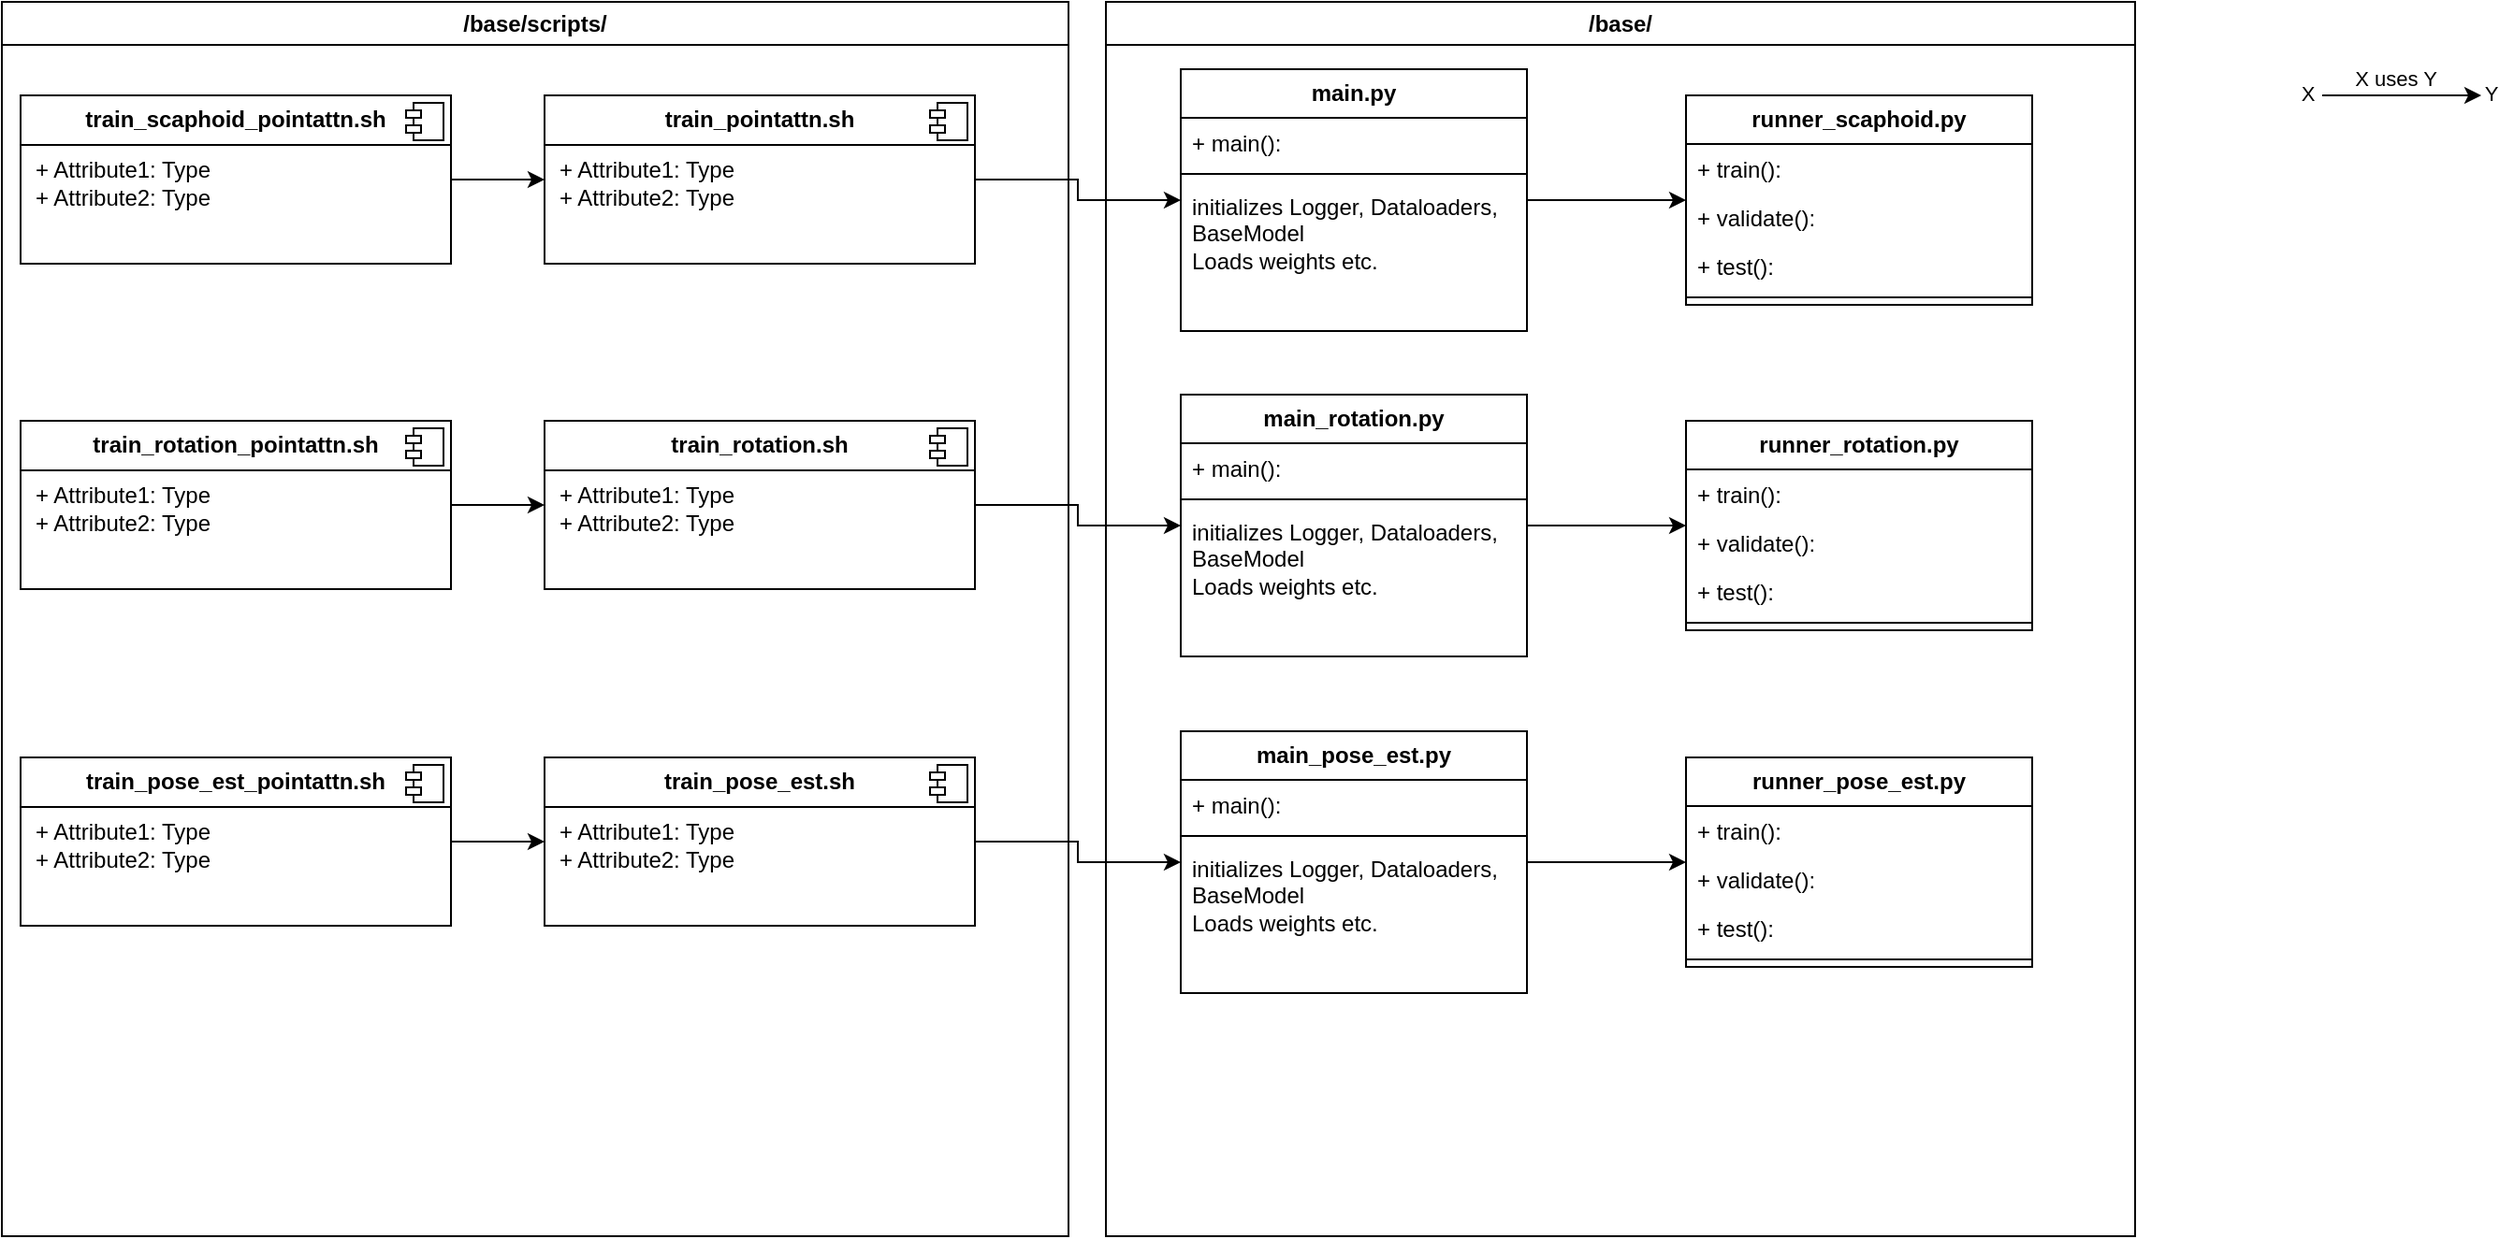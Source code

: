<mxfile version="27.0.9" pages="2">
  <diagram name="Page-1" id="Efd9fNEpKsjS2DGzYjdH">
    <mxGraphModel dx="1426" dy="848" grid="1" gridSize="10" guides="1" tooltips="1" connect="1" arrows="1" fold="1" page="1" pageScale="1" pageWidth="850" pageHeight="1100" math="0" shadow="0">
      <root>
        <mxCell id="0" />
        <mxCell id="1" parent="0" />
        <mxCell id="QZA-um9iZWO432kzQPNW-8" value="/base/scripts/" style="swimlane;whiteSpace=wrap;html=1;" vertex="1" parent="1">
          <mxGeometry x="70" y="60" width="570" height="660" as="geometry" />
        </mxCell>
        <mxCell id="QZA-um9iZWO432kzQPNW-9" value="&lt;p style=&quot;margin:0px;margin-top:6px;text-align:center;&quot;&gt;&lt;b&gt;train_scaphoid_pointattn.sh&lt;/b&gt;&lt;/p&gt;&lt;hr size=&quot;1&quot; style=&quot;border-style:solid;&quot;&gt;&lt;p style=&quot;margin:0px;margin-left:8px;&quot;&gt;+ Attribute1: Type&lt;br&gt;+ Attribute2: Type&lt;/p&gt;" style="align=left;overflow=fill;html=1;dropTarget=0;whiteSpace=wrap;" vertex="1" parent="QZA-um9iZWO432kzQPNW-8">
          <mxGeometry x="10" y="50" width="230" height="90" as="geometry" />
        </mxCell>
        <mxCell id="QZA-um9iZWO432kzQPNW-10" value="" style="shape=component;jettyWidth=8;jettyHeight=4;" vertex="1" parent="QZA-um9iZWO432kzQPNW-9">
          <mxGeometry x="1" width="20" height="20" relative="1" as="geometry">
            <mxPoint x="-24" y="4" as="offset" />
          </mxGeometry>
        </mxCell>
        <mxCell id="QZA-um9iZWO432kzQPNW-55" value="&lt;p style=&quot;text-align: center; margin: 6px 0px 0px;&quot;&gt;&lt;span style=&quot;background-color: transparent; text-align: left;&quot;&gt;&lt;b&gt;train_rotation_pointattn&lt;/b&gt;&lt;/span&gt;&lt;b&gt;.sh&lt;/b&gt;&lt;/p&gt;&lt;hr size=&quot;1&quot; style=&quot;border-style:solid;&quot;&gt;&lt;p style=&quot;margin:0px;margin-left:8px;&quot;&gt;+ Attribute1: Type&lt;br&gt;+ Attribute2: Type&lt;/p&gt;" style="align=left;overflow=fill;html=1;dropTarget=0;whiteSpace=wrap;" vertex="1" parent="QZA-um9iZWO432kzQPNW-8">
          <mxGeometry x="10" y="224" width="230" height="90" as="geometry" />
        </mxCell>
        <mxCell id="QZA-um9iZWO432kzQPNW-56" value="" style="shape=component;jettyWidth=8;jettyHeight=4;" vertex="1" parent="QZA-um9iZWO432kzQPNW-55">
          <mxGeometry x="1" width="20" height="20" relative="1" as="geometry">
            <mxPoint x="-24" y="4" as="offset" />
          </mxGeometry>
        </mxCell>
        <mxCell id="QZA-um9iZWO432kzQPNW-57" style="edgeStyle=orthogonalEdgeStyle;rounded=0;orthogonalLoop=1;jettySize=auto;html=1;" edge="1" parent="QZA-um9iZWO432kzQPNW-8" source="QZA-um9iZWO432kzQPNW-58" target="QZA-um9iZWO432kzQPNW-66">
          <mxGeometry relative="1" as="geometry" />
        </mxCell>
        <mxCell id="QZA-um9iZWO432kzQPNW-58" value="&lt;p style=&quot;margin:0px;margin-top:6px;text-align:center;&quot;&gt;&lt;b&gt;train_rotation.sh&lt;/b&gt;&lt;/p&gt;&lt;hr size=&quot;1&quot; style=&quot;border-style:solid;&quot;&gt;&lt;p style=&quot;margin:0px;margin-left:8px;&quot;&gt;+ Attribute1: Type&lt;br&gt;+ Attribute2: Type&lt;/p&gt;" style="align=left;overflow=fill;html=1;dropTarget=0;whiteSpace=wrap;" vertex="1" parent="QZA-um9iZWO432kzQPNW-8">
          <mxGeometry x="290" y="224" width="230" height="90" as="geometry" />
        </mxCell>
        <mxCell id="QZA-um9iZWO432kzQPNW-59" value="" style="shape=component;jettyWidth=8;jettyHeight=4;" vertex="1" parent="QZA-um9iZWO432kzQPNW-58">
          <mxGeometry x="1" width="20" height="20" relative="1" as="geometry">
            <mxPoint x="-24" y="4" as="offset" />
          </mxGeometry>
        </mxCell>
        <mxCell id="QZA-um9iZWO432kzQPNW-60" value="&lt;b&gt;runner_rotation.py&lt;/b&gt;" style="swimlane;fontStyle=0;childLayout=stackLayout;horizontal=1;startSize=26;fillColor=none;horizontalStack=0;resizeParent=1;resizeParentMax=0;resizeLast=0;collapsible=1;marginBottom=0;whiteSpace=wrap;html=1;" vertex="1" parent="QZA-um9iZWO432kzQPNW-8">
          <mxGeometry x="900" y="224" width="185" height="112" as="geometry" />
        </mxCell>
        <mxCell id="QZA-um9iZWO432kzQPNW-61" value="+ train():&amp;nbsp;" style="text;strokeColor=none;fillColor=none;align=left;verticalAlign=top;spacingLeft=4;spacingRight=4;overflow=hidden;rotatable=0;points=[[0,0.5],[1,0.5]];portConstraint=eastwest;whiteSpace=wrap;html=1;" vertex="1" parent="QZA-um9iZWO432kzQPNW-60">
          <mxGeometry y="26" width="185" height="26" as="geometry" />
        </mxCell>
        <mxCell id="QZA-um9iZWO432kzQPNW-62" value="+ validate():" style="text;strokeColor=none;fillColor=none;align=left;verticalAlign=top;spacingLeft=4;spacingRight=4;overflow=hidden;rotatable=0;points=[[0,0.5],[1,0.5]];portConstraint=eastwest;whiteSpace=wrap;html=1;" vertex="1" parent="QZA-um9iZWO432kzQPNW-60">
          <mxGeometry y="52" width="185" height="26" as="geometry" />
        </mxCell>
        <mxCell id="QZA-um9iZWO432kzQPNW-63" value="+ test():" style="text;strokeColor=none;fillColor=none;align=left;verticalAlign=top;spacingLeft=4;spacingRight=4;overflow=hidden;rotatable=0;points=[[0,0.5],[1,0.5]];portConstraint=eastwest;whiteSpace=wrap;html=1;" vertex="1" parent="QZA-um9iZWO432kzQPNW-60">
          <mxGeometry y="78" width="185" height="26" as="geometry" />
        </mxCell>
        <mxCell id="QZA-um9iZWO432kzQPNW-64" value="" style="line;strokeWidth=1;fillColor=none;align=left;verticalAlign=middle;spacingTop=-1;spacingLeft=3;spacingRight=3;rotatable=0;labelPosition=right;points=[];portConstraint=eastwest;strokeColor=inherit;" vertex="1" parent="QZA-um9iZWO432kzQPNW-60">
          <mxGeometry y="104" width="185" height="8" as="geometry" />
        </mxCell>
        <mxCell id="QZA-um9iZWO432kzQPNW-65" style="edgeStyle=orthogonalEdgeStyle;rounded=0;orthogonalLoop=1;jettySize=auto;html=1;" edge="1" parent="QZA-um9iZWO432kzQPNW-8" source="QZA-um9iZWO432kzQPNW-66" target="QZA-um9iZWO432kzQPNW-60">
          <mxGeometry relative="1" as="geometry" />
        </mxCell>
        <mxCell id="QZA-um9iZWO432kzQPNW-66" value="&lt;b&gt;main_rotation.py&lt;/b&gt;" style="swimlane;fontStyle=0;childLayout=stackLayout;horizontal=1;startSize=26;fillColor=none;horizontalStack=0;resizeParent=1;resizeParentMax=0;resizeLast=0;collapsible=1;marginBottom=0;whiteSpace=wrap;html=1;" vertex="1" parent="QZA-um9iZWO432kzQPNW-8">
          <mxGeometry x="630" y="210" width="185" height="140" as="geometry" />
        </mxCell>
        <mxCell id="QZA-um9iZWO432kzQPNW-67" value="+ main():&amp;nbsp;" style="text;strokeColor=none;fillColor=none;align=left;verticalAlign=top;spacingLeft=4;spacingRight=4;overflow=hidden;rotatable=0;points=[[0,0.5],[1,0.5]];portConstraint=eastwest;whiteSpace=wrap;html=1;" vertex="1" parent="QZA-um9iZWO432kzQPNW-66">
          <mxGeometry y="26" width="185" height="26" as="geometry" />
        </mxCell>
        <mxCell id="QZA-um9iZWO432kzQPNW-68" value="" style="line;strokeWidth=1;fillColor=none;align=left;verticalAlign=middle;spacingTop=-1;spacingLeft=3;spacingRight=3;rotatable=0;labelPosition=right;points=[];portConstraint=eastwest;strokeColor=inherit;" vertex="1" parent="QZA-um9iZWO432kzQPNW-66">
          <mxGeometry y="52" width="185" height="8" as="geometry" />
        </mxCell>
        <mxCell id="QZA-um9iZWO432kzQPNW-69" value="initializes Logger, Dataloaders, BaseModel&lt;br&gt;Loads weights etc.&lt;div&gt;&lt;br/&gt;&lt;/div&gt;" style="text;strokeColor=none;fillColor=none;align=left;verticalAlign=top;spacingLeft=4;spacingRight=4;overflow=hidden;rotatable=0;points=[[0,0.5],[1,0.5]];portConstraint=eastwest;whiteSpace=wrap;html=1;" vertex="1" parent="QZA-um9iZWO432kzQPNW-66">
          <mxGeometry y="60" width="185" height="80" as="geometry" />
        </mxCell>
        <mxCell id="QZA-um9iZWO432kzQPNW-70" style="edgeStyle=orthogonalEdgeStyle;rounded=0;orthogonalLoop=1;jettySize=auto;html=1;" edge="1" parent="QZA-um9iZWO432kzQPNW-8" source="QZA-um9iZWO432kzQPNW-55" target="QZA-um9iZWO432kzQPNW-58">
          <mxGeometry relative="1" as="geometry" />
        </mxCell>
        <mxCell id="QZA-um9iZWO432kzQPNW-71" value="&lt;p style=&quot;text-align: center; margin: 6px 0px 0px;&quot;&gt;&lt;span style=&quot;background-color: transparent; text-align: left;&quot;&gt;&lt;b&gt;train_pose_est_pointattn&lt;/b&gt;&lt;/span&gt;&lt;b&gt;.sh&lt;/b&gt;&lt;/p&gt;&lt;hr size=&quot;1&quot; style=&quot;border-style:solid;&quot;&gt;&lt;p style=&quot;margin:0px;margin-left:8px;&quot;&gt;+ Attribute1: Type&lt;br&gt;+ Attribute2: Type&lt;/p&gt;" style="align=left;overflow=fill;html=1;dropTarget=0;whiteSpace=wrap;" vertex="1" parent="QZA-um9iZWO432kzQPNW-8">
          <mxGeometry x="10" y="404" width="230" height="90" as="geometry" />
        </mxCell>
        <mxCell id="QZA-um9iZWO432kzQPNW-72" value="" style="shape=component;jettyWidth=8;jettyHeight=4;" vertex="1" parent="QZA-um9iZWO432kzQPNW-71">
          <mxGeometry x="1" width="20" height="20" relative="1" as="geometry">
            <mxPoint x="-24" y="4" as="offset" />
          </mxGeometry>
        </mxCell>
        <mxCell id="QZA-um9iZWO432kzQPNW-73" style="edgeStyle=orthogonalEdgeStyle;rounded=0;orthogonalLoop=1;jettySize=auto;html=1;" edge="1" parent="QZA-um9iZWO432kzQPNW-8" source="QZA-um9iZWO432kzQPNW-74" target="QZA-um9iZWO432kzQPNW-82">
          <mxGeometry relative="1" as="geometry" />
        </mxCell>
        <mxCell id="QZA-um9iZWO432kzQPNW-74" value="&lt;p style=&quot;text-align: center; margin: 6px 0px 0px;&quot;&gt;&lt;span style=&quot;background-color: transparent; text-align: left;&quot;&gt;&lt;b&gt;train_pose_est&lt;/b&gt;&lt;/span&gt;&lt;b&gt;.sh&lt;/b&gt;&lt;/p&gt;&lt;hr size=&quot;1&quot; style=&quot;border-style:solid;&quot;&gt;&lt;p style=&quot;margin:0px;margin-left:8px;&quot;&gt;+ Attribute1: Type&lt;br&gt;+ Attribute2: Type&lt;/p&gt;" style="align=left;overflow=fill;html=1;dropTarget=0;whiteSpace=wrap;" vertex="1" parent="QZA-um9iZWO432kzQPNW-8">
          <mxGeometry x="290" y="404" width="230" height="90" as="geometry" />
        </mxCell>
        <mxCell id="QZA-um9iZWO432kzQPNW-75" value="" style="shape=component;jettyWidth=8;jettyHeight=4;" vertex="1" parent="QZA-um9iZWO432kzQPNW-74">
          <mxGeometry x="1" width="20" height="20" relative="1" as="geometry">
            <mxPoint x="-24" y="4" as="offset" />
          </mxGeometry>
        </mxCell>
        <mxCell id="QZA-um9iZWO432kzQPNW-76" value="&lt;b&gt;runner_pose_est.py&lt;/b&gt;" style="swimlane;fontStyle=0;childLayout=stackLayout;horizontal=1;startSize=26;fillColor=none;horizontalStack=0;resizeParent=1;resizeParentMax=0;resizeLast=0;collapsible=1;marginBottom=0;whiteSpace=wrap;html=1;" vertex="1" parent="QZA-um9iZWO432kzQPNW-8">
          <mxGeometry x="900" y="404" width="185" height="112" as="geometry" />
        </mxCell>
        <mxCell id="QZA-um9iZWO432kzQPNW-77" value="+ train():&amp;nbsp;" style="text;strokeColor=none;fillColor=none;align=left;verticalAlign=top;spacingLeft=4;spacingRight=4;overflow=hidden;rotatable=0;points=[[0,0.5],[1,0.5]];portConstraint=eastwest;whiteSpace=wrap;html=1;" vertex="1" parent="QZA-um9iZWO432kzQPNW-76">
          <mxGeometry y="26" width="185" height="26" as="geometry" />
        </mxCell>
        <mxCell id="QZA-um9iZWO432kzQPNW-78" value="+ validate():" style="text;strokeColor=none;fillColor=none;align=left;verticalAlign=top;spacingLeft=4;spacingRight=4;overflow=hidden;rotatable=0;points=[[0,0.5],[1,0.5]];portConstraint=eastwest;whiteSpace=wrap;html=1;" vertex="1" parent="QZA-um9iZWO432kzQPNW-76">
          <mxGeometry y="52" width="185" height="26" as="geometry" />
        </mxCell>
        <mxCell id="QZA-um9iZWO432kzQPNW-79" value="+ test():" style="text;strokeColor=none;fillColor=none;align=left;verticalAlign=top;spacingLeft=4;spacingRight=4;overflow=hidden;rotatable=0;points=[[0,0.5],[1,0.5]];portConstraint=eastwest;whiteSpace=wrap;html=1;" vertex="1" parent="QZA-um9iZWO432kzQPNW-76">
          <mxGeometry y="78" width="185" height="26" as="geometry" />
        </mxCell>
        <mxCell id="QZA-um9iZWO432kzQPNW-80" value="" style="line;strokeWidth=1;fillColor=none;align=left;verticalAlign=middle;spacingTop=-1;spacingLeft=3;spacingRight=3;rotatable=0;labelPosition=right;points=[];portConstraint=eastwest;strokeColor=inherit;" vertex="1" parent="QZA-um9iZWO432kzQPNW-76">
          <mxGeometry y="104" width="185" height="8" as="geometry" />
        </mxCell>
        <mxCell id="QZA-um9iZWO432kzQPNW-81" style="edgeStyle=orthogonalEdgeStyle;rounded=0;orthogonalLoop=1;jettySize=auto;html=1;" edge="1" parent="QZA-um9iZWO432kzQPNW-8" source="QZA-um9iZWO432kzQPNW-82" target="QZA-um9iZWO432kzQPNW-76">
          <mxGeometry relative="1" as="geometry" />
        </mxCell>
        <mxCell id="QZA-um9iZWO432kzQPNW-82" value="&lt;b&gt;main_pose_est.py&lt;/b&gt;" style="swimlane;fontStyle=0;childLayout=stackLayout;horizontal=1;startSize=26;fillColor=none;horizontalStack=0;resizeParent=1;resizeParentMax=0;resizeLast=0;collapsible=1;marginBottom=0;whiteSpace=wrap;html=1;" vertex="1" parent="QZA-um9iZWO432kzQPNW-8">
          <mxGeometry x="630" y="390" width="185" height="140" as="geometry" />
        </mxCell>
        <mxCell id="QZA-um9iZWO432kzQPNW-83" value="+ main():&amp;nbsp;" style="text;strokeColor=none;fillColor=none;align=left;verticalAlign=top;spacingLeft=4;spacingRight=4;overflow=hidden;rotatable=0;points=[[0,0.5],[1,0.5]];portConstraint=eastwest;whiteSpace=wrap;html=1;" vertex="1" parent="QZA-um9iZWO432kzQPNW-82">
          <mxGeometry y="26" width="185" height="26" as="geometry" />
        </mxCell>
        <mxCell id="QZA-um9iZWO432kzQPNW-84" value="" style="line;strokeWidth=1;fillColor=none;align=left;verticalAlign=middle;spacingTop=-1;spacingLeft=3;spacingRight=3;rotatable=0;labelPosition=right;points=[];portConstraint=eastwest;strokeColor=inherit;" vertex="1" parent="QZA-um9iZWO432kzQPNW-82">
          <mxGeometry y="52" width="185" height="8" as="geometry" />
        </mxCell>
        <mxCell id="QZA-um9iZWO432kzQPNW-85" value="initializes Logger, Dataloaders, BaseModel&lt;br&gt;Loads weights etc.&lt;div&gt;&lt;br/&gt;&lt;/div&gt;" style="text;strokeColor=none;fillColor=none;align=left;verticalAlign=top;spacingLeft=4;spacingRight=4;overflow=hidden;rotatable=0;points=[[0,0.5],[1,0.5]];portConstraint=eastwest;whiteSpace=wrap;html=1;" vertex="1" parent="QZA-um9iZWO432kzQPNW-82">
          <mxGeometry y="60" width="185" height="80" as="geometry" />
        </mxCell>
        <mxCell id="QZA-um9iZWO432kzQPNW-86" style="edgeStyle=orthogonalEdgeStyle;rounded=0;orthogonalLoop=1;jettySize=auto;html=1;" edge="1" parent="QZA-um9iZWO432kzQPNW-8" source="QZA-um9iZWO432kzQPNW-71" target="QZA-um9iZWO432kzQPNW-74">
          <mxGeometry relative="1" as="geometry" />
        </mxCell>
        <mxCell id="QZA-um9iZWO432kzQPNW-40" style="edgeStyle=orthogonalEdgeStyle;rounded=0;orthogonalLoop=1;jettySize=auto;html=1;" edge="1" parent="1" source="QZA-um9iZWO432kzQPNW-11" target="QZA-um9iZWO432kzQPNW-24">
          <mxGeometry relative="1" as="geometry" />
        </mxCell>
        <mxCell id="QZA-um9iZWO432kzQPNW-11" value="&lt;p style=&quot;margin:0px;margin-top:6px;text-align:center;&quot;&gt;&lt;b&gt;train_pointattn.sh&lt;/b&gt;&lt;/p&gt;&lt;hr size=&quot;1&quot; style=&quot;border-style:solid;&quot;&gt;&lt;p style=&quot;margin:0px;margin-left:8px;&quot;&gt;+ Attribute1: Type&lt;br&gt;+ Attribute2: Type&lt;/p&gt;" style="align=left;overflow=fill;html=1;dropTarget=0;whiteSpace=wrap;" vertex="1" parent="1">
          <mxGeometry x="360" y="110" width="230" height="90" as="geometry" />
        </mxCell>
        <mxCell id="QZA-um9iZWO432kzQPNW-12" value="" style="shape=component;jettyWidth=8;jettyHeight=4;" vertex="1" parent="QZA-um9iZWO432kzQPNW-11">
          <mxGeometry x="1" width="20" height="20" relative="1" as="geometry">
            <mxPoint x="-24" y="4" as="offset" />
          </mxGeometry>
        </mxCell>
        <mxCell id="QZA-um9iZWO432kzQPNW-15" value="/base/" style="swimlane;whiteSpace=wrap;html=1;" vertex="1" parent="1">
          <mxGeometry x="660" y="60" width="550" height="660" as="geometry" />
        </mxCell>
        <mxCell id="QZA-um9iZWO432kzQPNW-20" value="&lt;b&gt;runner_scaphoid.py&lt;/b&gt;" style="swimlane;fontStyle=0;childLayout=stackLayout;horizontal=1;startSize=26;fillColor=none;horizontalStack=0;resizeParent=1;resizeParentMax=0;resizeLast=0;collapsible=1;marginBottom=0;whiteSpace=wrap;html=1;" vertex="1" parent="QZA-um9iZWO432kzQPNW-15">
          <mxGeometry x="310" y="50" width="185" height="112" as="geometry" />
        </mxCell>
        <mxCell id="QZA-um9iZWO432kzQPNW-21" value="+ train():&amp;nbsp;" style="text;strokeColor=none;fillColor=none;align=left;verticalAlign=top;spacingLeft=4;spacingRight=4;overflow=hidden;rotatable=0;points=[[0,0.5],[1,0.5]];portConstraint=eastwest;whiteSpace=wrap;html=1;" vertex="1" parent="QZA-um9iZWO432kzQPNW-20">
          <mxGeometry y="26" width="185" height="26" as="geometry" />
        </mxCell>
        <mxCell id="QZA-um9iZWO432kzQPNW-22" value="+ validate():" style="text;strokeColor=none;fillColor=none;align=left;verticalAlign=top;spacingLeft=4;spacingRight=4;overflow=hidden;rotatable=0;points=[[0,0.5],[1,0.5]];portConstraint=eastwest;whiteSpace=wrap;html=1;" vertex="1" parent="QZA-um9iZWO432kzQPNW-20">
          <mxGeometry y="52" width="185" height="26" as="geometry" />
        </mxCell>
        <mxCell id="QZA-um9iZWO432kzQPNW-23" value="+ test():" style="text;strokeColor=none;fillColor=none;align=left;verticalAlign=top;spacingLeft=4;spacingRight=4;overflow=hidden;rotatable=0;points=[[0,0.5],[1,0.5]];portConstraint=eastwest;whiteSpace=wrap;html=1;" vertex="1" parent="QZA-um9iZWO432kzQPNW-20">
          <mxGeometry y="78" width="185" height="26" as="geometry" />
        </mxCell>
        <mxCell id="QZA-um9iZWO432kzQPNW-30" value="" style="line;strokeWidth=1;fillColor=none;align=left;verticalAlign=middle;spacingTop=-1;spacingLeft=3;spacingRight=3;rotatable=0;labelPosition=right;points=[];portConstraint=eastwest;strokeColor=inherit;" vertex="1" parent="QZA-um9iZWO432kzQPNW-20">
          <mxGeometry y="104" width="185" height="8" as="geometry" />
        </mxCell>
        <mxCell id="QZA-um9iZWO432kzQPNW-34" style="edgeStyle=orthogonalEdgeStyle;rounded=0;orthogonalLoop=1;jettySize=auto;html=1;" edge="1" parent="QZA-um9iZWO432kzQPNW-15" source="QZA-um9iZWO432kzQPNW-24" target="QZA-um9iZWO432kzQPNW-20">
          <mxGeometry relative="1" as="geometry" />
        </mxCell>
        <mxCell id="QZA-um9iZWO432kzQPNW-24" value="&lt;b&gt;main.py&lt;/b&gt;" style="swimlane;fontStyle=0;childLayout=stackLayout;horizontal=1;startSize=26;fillColor=none;horizontalStack=0;resizeParent=1;resizeParentMax=0;resizeLast=0;collapsible=1;marginBottom=0;whiteSpace=wrap;html=1;" vertex="1" parent="QZA-um9iZWO432kzQPNW-15">
          <mxGeometry x="40" y="36" width="185" height="140" as="geometry" />
        </mxCell>
        <mxCell id="QZA-um9iZWO432kzQPNW-25" value="+ main():&amp;nbsp;" style="text;strokeColor=none;fillColor=none;align=left;verticalAlign=top;spacingLeft=4;spacingRight=4;overflow=hidden;rotatable=0;points=[[0,0.5],[1,0.5]];portConstraint=eastwest;whiteSpace=wrap;html=1;" vertex="1" parent="QZA-um9iZWO432kzQPNW-24">
          <mxGeometry y="26" width="185" height="26" as="geometry" />
        </mxCell>
        <mxCell id="QZA-um9iZWO432kzQPNW-32" value="" style="line;strokeWidth=1;fillColor=none;align=left;verticalAlign=middle;spacingTop=-1;spacingLeft=3;spacingRight=3;rotatable=0;labelPosition=right;points=[];portConstraint=eastwest;strokeColor=inherit;" vertex="1" parent="QZA-um9iZWO432kzQPNW-24">
          <mxGeometry y="52" width="185" height="8" as="geometry" />
        </mxCell>
        <mxCell id="QZA-um9iZWO432kzQPNW-33" value="initializes Logger, Dataloaders, BaseModel&lt;br&gt;Loads weights etc.&lt;div&gt;&lt;br/&gt;&lt;/div&gt;" style="text;strokeColor=none;fillColor=none;align=left;verticalAlign=top;spacingLeft=4;spacingRight=4;overflow=hidden;rotatable=0;points=[[0,0.5],[1,0.5]];portConstraint=eastwest;whiteSpace=wrap;html=1;" vertex="1" parent="QZA-um9iZWO432kzQPNW-24">
          <mxGeometry y="60" width="185" height="80" as="geometry" />
        </mxCell>
        <mxCell id="QZA-um9iZWO432kzQPNW-35" style="edgeStyle=orthogonalEdgeStyle;rounded=0;orthogonalLoop=1;jettySize=auto;html=1;" edge="1" parent="1">
          <mxGeometry relative="1" as="geometry">
            <mxPoint x="1310" y="110" as="sourcePoint" />
            <mxPoint x="1395" y="110" as="targetPoint" />
          </mxGeometry>
        </mxCell>
        <mxCell id="QZA-um9iZWO432kzQPNW-36" value="X uses Y" style="edgeLabel;html=1;align=center;verticalAlign=middle;resizable=0;points=[];" vertex="1" connectable="0" parent="QZA-um9iZWO432kzQPNW-35">
          <mxGeometry x="-0.271" y="4" relative="1" as="geometry">
            <mxPoint x="8" y="-5" as="offset" />
          </mxGeometry>
        </mxCell>
        <mxCell id="QZA-um9iZWO432kzQPNW-37" value="X" style="edgeLabel;html=1;align=center;verticalAlign=middle;resizable=0;points=[];" vertex="1" connectable="0" parent="QZA-um9iZWO432kzQPNW-35">
          <mxGeometry x="-0.6" y="1" relative="1" as="geometry">
            <mxPoint x="-25" as="offset" />
          </mxGeometry>
        </mxCell>
        <mxCell id="QZA-um9iZWO432kzQPNW-38" value="Y" style="edgeLabel;html=1;align=center;verticalAlign=middle;resizable=0;points=[];" vertex="1" connectable="0" parent="QZA-um9iZWO432kzQPNW-35">
          <mxGeometry x="-0.529" y="3" relative="1" as="geometry">
            <mxPoint x="70" y="2" as="offset" />
          </mxGeometry>
        </mxCell>
        <mxCell id="QZA-um9iZWO432kzQPNW-39" style="edgeStyle=orthogonalEdgeStyle;rounded=0;orthogonalLoop=1;jettySize=auto;html=1;" edge="1" parent="1" source="QZA-um9iZWO432kzQPNW-9" target="QZA-um9iZWO432kzQPNW-11">
          <mxGeometry relative="1" as="geometry" />
        </mxCell>
      </root>
    </mxGraphModel>
  </diagram>
  <diagram id="ljAp9-GAN_2MimGncCUP" name="DatasetStructure">
    <mxGraphModel dx="1426" dy="848" grid="1" gridSize="10" guides="1" tooltips="1" connect="1" arrows="1" fold="1" page="1" pageScale="1" pageWidth="850" pageHeight="1100" math="0" shadow="0">
      <root>
        <mxCell id="0" />
        <mxCell id="1" parent="0" />
        <mxCell id="fdgPG_1fegPYSY9blU3d-2" value="/base/scaphoid_datasets/" style="swimlane;whiteSpace=wrap;html=1;" vertex="1" parent="1">
          <mxGeometry x="50" y="50" width="870" height="820" as="geometry" />
        </mxCell>
        <mxCell id="fdgPG_1fegPYSY9blU3d-30" style="edgeStyle=orthogonalEdgeStyle;rounded=0;orthogonalLoop=1;jettySize=auto;html=1;endArrow=block;endFill=0;" edge="1" parent="fdgPG_1fegPYSY9blU3d-2" source="fdgPG_1fegPYSY9blU3d-3" target="fdgPG_1fegPYSY9blU3d-26">
          <mxGeometry relative="1" as="geometry" />
        </mxCell>
        <mxCell id="fdgPG_1fegPYSY9blU3d-3" value="BaseDataset" style="swimlane;fontStyle=1;align=center;verticalAlign=top;childLayout=stackLayout;horizontal=1;startSize=26;horizontalStack=0;resizeParent=1;resizeParentMax=0;resizeLast=0;collapsible=1;marginBottom=0;whiteSpace=wrap;html=1;" vertex="1" parent="fdgPG_1fegPYSY9blU3d-2">
          <mxGeometry x="275" y="110" width="230" height="310" as="geometry" />
        </mxCell>
        <mxCell id="fdgPG_1fegPYSY9blU3d-4" value="+ field: type" style="text;strokeColor=none;fillColor=none;align=left;verticalAlign=top;spacingLeft=4;spacingRight=4;overflow=hidden;rotatable=0;points=[[0,0.5],[1,0.5]];portConstraint=eastwest;whiteSpace=wrap;html=1;" vertex="1" parent="fdgPG_1fegPYSY9blU3d-3">
          <mxGeometry y="26" width="230" height="26" as="geometry" />
        </mxCell>
        <mxCell id="fdgPG_1fegPYSY9blU3d-5" value="" style="line;strokeWidth=1;fillColor=none;align=left;verticalAlign=middle;spacingTop=-1;spacingLeft=3;spacingRight=3;rotatable=0;labelPosition=right;points=[];portConstraint=eastwest;strokeColor=inherit;" vertex="1" parent="fdgPG_1fegPYSY9blU3d-3">
          <mxGeometry y="52" width="230" height="8" as="geometry" />
        </mxCell>
        <mxCell id="fdgPG_1fegPYSY9blU3d-6" value="+ static __get_h5_file_list(...)" style="text;strokeColor=none;fillColor=none;align=left;verticalAlign=top;spacingLeft=4;spacingRight=4;overflow=hidden;rotatable=0;points=[[0,0.5],[1,0.5]];portConstraint=eastwest;whiteSpace=wrap;html=1;" vertex="1" parent="fdgPG_1fegPYSY9blU3d-3">
          <mxGeometry y="60" width="230" height="26" as="geometry" />
        </mxCell>
        <mxCell id="fdgPG_1fegPYSY9blU3d-31" value="+ static __load_h5_data(...)" style="text;strokeColor=none;fillColor=none;align=left;verticalAlign=top;spacingLeft=4;spacingRight=4;overflow=hidden;rotatable=0;points=[[0,0.5],[1,0.5]];portConstraint=eastwest;whiteSpace=wrap;html=1;" vertex="1" parent="fdgPG_1fegPYSY9blU3d-3">
          <mxGeometry y="86" width="230" height="26" as="geometry" />
        </mxCell>
        <mxCell id="fdgPG_1fegPYSY9blU3d-39" value="+ static get_completion_data(...)" style="text;strokeColor=none;fillColor=none;align=left;verticalAlign=top;spacingLeft=4;spacingRight=4;overflow=hidden;rotatable=0;points=[[0,0.5],[1,0.5]];portConstraint=eastwest;whiteSpace=wrap;html=1;" vertex="1" parent="fdgPG_1fegPYSY9blU3d-3">
          <mxGeometry y="112" width="230" height="26" as="geometry" />
        </mxCell>
        <mxCell id="fdgPG_1fegPYSY9blU3d-42" value="+ static _get_transforms(...)" style="text;strokeColor=none;fillColor=none;align=left;verticalAlign=top;spacingLeft=4;spacingRight=4;overflow=hidden;rotatable=0;points=[[0,0.5],[1,0.5]];portConstraint=eastwest;whiteSpace=wrap;html=1;" vertex="1" parent="fdgPG_1fegPYSY9blU3d-3">
          <mxGeometry y="138" width="230" height="26" as="geometry" />
        </mxCell>
        <mxCell id="fdgPG_1fegPYSY9blU3d-51" value="" style="line;strokeWidth=1;fillColor=none;align=left;verticalAlign=middle;spacingTop=-1;spacingLeft=3;spacingRight=3;rotatable=0;labelPosition=right;points=[];portConstraint=eastwest;strokeColor=inherit;" vertex="1" parent="fdgPG_1fegPYSY9blU3d-3">
          <mxGeometry y="164" width="230" height="8" as="geometry" />
        </mxCell>
        <mxCell id="fdgPG_1fegPYSY9blU3d-43" value="+ change_transforms(...)" style="text;strokeColor=none;fillColor=none;align=left;verticalAlign=top;spacingLeft=4;spacingRight=4;overflow=hidden;rotatable=0;points=[[0,0.5],[1,0.5]];portConstraint=eastwest;whiteSpace=wrap;html=1;" vertex="1" parent="fdgPG_1fegPYSY9blU3d-3">
          <mxGeometry y="172" width="230" height="26" as="geometry" />
        </mxCell>
        <mxCell id="fdgPG_1fegPYSY9blU3d-32" value="+ get_indices_sample(idx: int)" style="text;strokeColor=none;fillColor=none;align=left;verticalAlign=top;spacingLeft=4;spacingRight=4;overflow=hidden;rotatable=0;points=[[0,0.5],[1,0.5]];portConstraint=eastwest;whiteSpace=wrap;html=1;" vertex="1" parent="fdgPG_1fegPYSY9blU3d-3">
          <mxGeometry y="198" width="230" height="26" as="geometry" />
        </mxCell>
        <mxCell id="fdgPG_1fegPYSY9blU3d-40" value="+ get_pcd_sample(idx: int)" style="text;strokeColor=none;fillColor=none;align=left;verticalAlign=top;spacingLeft=4;spacingRight=4;overflow=hidden;rotatable=0;points=[[0,0.5],[1,0.5]];portConstraint=eastwest;whiteSpace=wrap;html=1;" vertex="1" parent="fdgPG_1fegPYSY9blU3d-3">
          <mxGeometry y="224" width="230" height="26" as="geometry" />
        </mxCell>
        <mxCell id="fdgPG_1fegPYSY9blU3d-52" value="" style="line;strokeWidth=1;fillColor=none;align=left;verticalAlign=middle;spacingTop=-1;spacingLeft=3;spacingRight=3;rotatable=0;labelPosition=right;points=[];portConstraint=eastwest;strokeColor=inherit;" vertex="1" parent="fdgPG_1fegPYSY9blU3d-3">
          <mxGeometry y="250" width="230" height="8" as="geometry" />
        </mxCell>
        <mxCell id="fdgPG_1fegPYSY9blU3d-41" value="+ __getitem__(idx: int)" style="text;strokeColor=none;fillColor=none;align=left;verticalAlign=top;spacingLeft=4;spacingRight=4;overflow=hidden;rotatable=0;points=[[0,0.5],[1,0.5]];portConstraint=eastwest;whiteSpace=wrap;html=1;" vertex="1" parent="fdgPG_1fegPYSY9blU3d-3">
          <mxGeometry y="258" width="230" height="26" as="geometry" />
        </mxCell>
        <mxCell id="fdgPG_1fegPYSY9blU3d-44" value="+ __len__(idx: int)" style="text;strokeColor=none;fillColor=none;align=left;verticalAlign=top;spacingLeft=4;spacingRight=4;overflow=hidden;rotatable=0;points=[[0,0.5],[1,0.5]];portConstraint=eastwest;whiteSpace=wrap;html=1;" vertex="1" parent="fdgPG_1fegPYSY9blU3d-3">
          <mxGeometry y="284" width="230" height="26" as="geometry" />
        </mxCell>
        <mxCell id="fdgPG_1fegPYSY9blU3d-19" style="edgeStyle=orthogonalEdgeStyle;rounded=0;orthogonalLoop=1;jettySize=auto;html=1;endArrow=block;endFill=0;" edge="1" parent="fdgPG_1fegPYSY9blU3d-2" source="fdgPG_1fegPYSY9blU3d-7" target="fdgPG_1fegPYSY9blU3d-3">
          <mxGeometry relative="1" as="geometry">
            <Array as="points">
              <mxPoint x="120" y="470" />
              <mxPoint x="390" y="470" />
            </Array>
          </mxGeometry>
        </mxCell>
        <mxCell id="fdgPG_1fegPYSY9blU3d-7" value="ScaphoidDataset" style="swimlane;fontStyle=1;align=center;verticalAlign=top;childLayout=stackLayout;horizontal=1;startSize=26;horizontalStack=0;resizeParent=1;resizeParentMax=0;resizeLast=0;collapsible=1;marginBottom=0;whiteSpace=wrap;html=1;" vertex="1" parent="fdgPG_1fegPYSY9blU3d-2">
          <mxGeometry x="40" y="500" width="160" height="86" as="geometry" />
        </mxCell>
        <mxCell id="fdgPG_1fegPYSY9blU3d-8" value="+ field: type" style="text;strokeColor=none;fillColor=none;align=left;verticalAlign=top;spacingLeft=4;spacingRight=4;overflow=hidden;rotatable=0;points=[[0,0.5],[1,0.5]];portConstraint=eastwest;whiteSpace=wrap;html=1;" vertex="1" parent="fdgPG_1fegPYSY9blU3d-7">
          <mxGeometry y="26" width="160" height="26" as="geometry" />
        </mxCell>
        <mxCell id="fdgPG_1fegPYSY9blU3d-9" value="" style="line;strokeWidth=1;fillColor=none;align=left;verticalAlign=middle;spacingTop=-1;spacingLeft=3;spacingRight=3;rotatable=0;labelPosition=right;points=[];portConstraint=eastwest;strokeColor=inherit;" vertex="1" parent="fdgPG_1fegPYSY9blU3d-7">
          <mxGeometry y="52" width="160" height="8" as="geometry" />
        </mxCell>
        <mxCell id="fdgPG_1fegPYSY9blU3d-10" value="+&amp;nbsp;__getitem__(idx: int)" style="text;strokeColor=none;fillColor=none;align=left;verticalAlign=top;spacingLeft=4;spacingRight=4;overflow=hidden;rotatable=0;points=[[0,0.5],[1,0.5]];portConstraint=eastwest;whiteSpace=wrap;html=1;" vertex="1" parent="fdgPG_1fegPYSY9blU3d-7">
          <mxGeometry y="60" width="160" height="26" as="geometry" />
        </mxCell>
        <mxCell id="fdgPG_1fegPYSY9blU3d-20" style="edgeStyle=orthogonalEdgeStyle;rounded=0;orthogonalLoop=1;jettySize=auto;html=1;endArrow=block;endFill=0;" edge="1" parent="fdgPG_1fegPYSY9blU3d-2" source="fdgPG_1fegPYSY9blU3d-11" target="fdgPG_1fegPYSY9blU3d-3">
          <mxGeometry relative="1" as="geometry">
            <mxPoint x="375" y="530" as="targetPoint" />
            <Array as="points" />
          </mxGeometry>
        </mxCell>
        <mxCell id="fdgPG_1fegPYSY9blU3d-11" value="RotationDataset" style="swimlane;fontStyle=1;align=center;verticalAlign=top;childLayout=stackLayout;horizontal=1;startSize=26;horizontalStack=0;resizeParent=1;resizeParentMax=0;resizeLast=0;collapsible=1;marginBottom=0;whiteSpace=wrap;html=1;" vertex="1" parent="fdgPG_1fegPYSY9blU3d-2">
          <mxGeometry x="295" y="520" width="190" height="120" as="geometry" />
        </mxCell>
        <mxCell id="fdgPG_1fegPYSY9blU3d-12" value="+ field: type" style="text;strokeColor=none;fillColor=none;align=left;verticalAlign=top;spacingLeft=4;spacingRight=4;overflow=hidden;rotatable=0;points=[[0,0.5],[1,0.5]];portConstraint=eastwest;whiteSpace=wrap;html=1;" vertex="1" parent="fdgPG_1fegPYSY9blU3d-11">
          <mxGeometry y="26" width="190" height="26" as="geometry" />
        </mxCell>
        <mxCell id="fdgPG_1fegPYSY9blU3d-13" value="" style="line;strokeWidth=1;fillColor=none;align=left;verticalAlign=middle;spacingTop=-1;spacingLeft=3;spacingRight=3;rotatable=0;labelPosition=right;points=[];portConstraint=eastwest;strokeColor=inherit;" vertex="1" parent="fdgPG_1fegPYSY9blU3d-11">
          <mxGeometry y="52" width="190" height="8" as="geometry" />
        </mxCell>
        <mxCell id="fdgPG_1fegPYSY9blU3d-14" value="+ static get_rotation_data(...)" style="text;strokeColor=none;fillColor=none;align=left;verticalAlign=top;spacingLeft=4;spacingRight=4;overflow=hidden;rotatable=0;points=[[0,0.5],[1,0.5]];portConstraint=eastwest;whiteSpace=wrap;html=1;" vertex="1" parent="fdgPG_1fegPYSY9blU3d-11">
          <mxGeometry y="60" width="190" height="26" as="geometry" />
        </mxCell>
        <mxCell id="fdgPG_1fegPYSY9blU3d-50" value="" style="line;strokeWidth=1;fillColor=none;align=left;verticalAlign=middle;spacingTop=-1;spacingLeft=3;spacingRight=3;rotatable=0;labelPosition=right;points=[];portConstraint=eastwest;strokeColor=inherit;" vertex="1" parent="fdgPG_1fegPYSY9blU3d-11">
          <mxGeometry y="86" width="190" height="8" as="geometry" />
        </mxCell>
        <mxCell id="fdgPG_1fegPYSY9blU3d-45" value="+&amp;nbsp;__getitem__(idx: int)" style="text;strokeColor=none;fillColor=none;align=left;verticalAlign=top;spacingLeft=4;spacingRight=4;overflow=hidden;rotatable=0;points=[[0,0.5],[1,0.5]];portConstraint=eastwest;whiteSpace=wrap;html=1;" vertex="1" parent="fdgPG_1fegPYSY9blU3d-11">
          <mxGeometry y="94" width="190" height="26" as="geometry" />
        </mxCell>
        <mxCell id="fdgPG_1fegPYSY9blU3d-21" style="edgeStyle=orthogonalEdgeStyle;rounded=0;orthogonalLoop=1;jettySize=auto;html=1;endArrow=block;endFill=0;exitX=0.5;exitY=0;exitDx=0;exitDy=0;" edge="1" parent="fdgPG_1fegPYSY9blU3d-2" source="fdgPG_1fegPYSY9blU3d-15" target="fdgPG_1fegPYSY9blU3d-3">
          <mxGeometry relative="1" as="geometry">
            <Array as="points">
              <mxPoint x="670" y="470" />
              <mxPoint x="390" y="470" />
            </Array>
          </mxGeometry>
        </mxCell>
        <mxCell id="fdgPG_1fegPYSY9blU3d-15" value="PoseEstimationDataset" style="swimlane;fontStyle=1;align=center;verticalAlign=top;childLayout=stackLayout;horizontal=1;startSize=26;horizontalStack=0;resizeParent=1;resizeParentMax=0;resizeLast=0;collapsible=1;marginBottom=0;whiteSpace=wrap;html=1;" vertex="1" parent="fdgPG_1fegPYSY9blU3d-2">
          <mxGeometry x="540" y="600" width="260" height="198" as="geometry" />
        </mxCell>
        <mxCell id="fdgPG_1fegPYSY9blU3d-16" value="+ field: type" style="text;strokeColor=none;fillColor=none;align=left;verticalAlign=top;spacingLeft=4;spacingRight=4;overflow=hidden;rotatable=0;points=[[0,0.5],[1,0.5]];portConstraint=eastwest;whiteSpace=wrap;html=1;" vertex="1" parent="fdgPG_1fegPYSY9blU3d-15">
          <mxGeometry y="26" width="260" height="26" as="geometry" />
        </mxCell>
        <mxCell id="fdgPG_1fegPYSY9blU3d-17" value="" style="line;strokeWidth=1;fillColor=none;align=left;verticalAlign=middle;spacingTop=-1;spacingLeft=3;spacingRight=3;rotatable=0;labelPosition=right;points=[];portConstraint=eastwest;strokeColor=inherit;" vertex="1" parent="fdgPG_1fegPYSY9blU3d-15">
          <mxGeometry y="52" width="260" height="8" as="geometry" />
        </mxCell>
        <mxCell id="fdgPG_1fegPYSY9blU3d-18" value="+ static _get_pre_processing_transforms(...)" style="text;strokeColor=none;fillColor=none;align=left;verticalAlign=top;spacingLeft=4;spacingRight=4;overflow=hidden;rotatable=0;points=[[0,0.5],[1,0.5]];portConstraint=eastwest;whiteSpace=wrap;html=1;" vertex="1" parent="fdgPG_1fegPYSY9blU3d-15">
          <mxGeometry y="60" width="260" height="26" as="geometry" />
        </mxCell>
        <mxCell id="fdgPG_1fegPYSY9blU3d-22" value="+ static get_pose_estimation_data(...)" style="text;strokeColor=none;fillColor=none;align=left;verticalAlign=top;spacingLeft=4;spacingRight=4;overflow=hidden;rotatable=0;points=[[0,0.5],[1,0.5]];portConstraint=eastwest;whiteSpace=wrap;html=1;" vertex="1" parent="fdgPG_1fegPYSY9blU3d-15">
          <mxGeometry y="86" width="260" height="26" as="geometry" />
        </mxCell>
        <mxCell id="fdgPG_1fegPYSY9blU3d-46" value="+ static get_preprocessed_data(...)" style="text;strokeColor=none;fillColor=none;align=left;verticalAlign=top;spacingLeft=4;spacingRight=4;overflow=hidden;rotatable=0;points=[[0,0.5],[1,0.5]];portConstraint=eastwest;whiteSpace=wrap;html=1;" vertex="1" parent="fdgPG_1fegPYSY9blU3d-15">
          <mxGeometry y="112" width="260" height="26" as="geometry" />
        </mxCell>
        <mxCell id="fdgPG_1fegPYSY9blU3d-47" value="+ static create_RTS_matrices(...)" style="text;strokeColor=none;fillColor=none;align=left;verticalAlign=top;spacingLeft=4;spacingRight=4;overflow=hidden;rotatable=0;points=[[0,0.5],[1,0.5]];portConstraint=eastwest;whiteSpace=wrap;html=1;" vertex="1" parent="fdgPG_1fegPYSY9blU3d-15">
          <mxGeometry y="138" width="260" height="26" as="geometry" />
        </mxCell>
        <mxCell id="fdgPG_1fegPYSY9blU3d-49" value="" style="line;strokeWidth=1;fillColor=none;align=left;verticalAlign=middle;spacingTop=-1;spacingLeft=3;spacingRight=3;rotatable=0;labelPosition=right;points=[];portConstraint=eastwest;strokeColor=inherit;" vertex="1" parent="fdgPG_1fegPYSY9blU3d-15">
          <mxGeometry y="164" width="260" height="8" as="geometry" />
        </mxCell>
        <mxCell id="fdgPG_1fegPYSY9blU3d-48" value="+&amp;nbsp;__getitem__(idx: int)" style="text;strokeColor=none;fillColor=none;align=left;verticalAlign=top;spacingLeft=4;spacingRight=4;overflow=hidden;rotatable=0;points=[[0,0.5],[1,0.5]];portConstraint=eastwest;whiteSpace=wrap;html=1;" vertex="1" parent="fdgPG_1fegPYSY9blU3d-15">
          <mxGeometry y="172" width="260" height="26" as="geometry" />
        </mxCell>
        <mxCell id="fdgPG_1fegPYSY9blU3d-23" style="edgeStyle=orthogonalEdgeStyle;rounded=0;orthogonalLoop=1;jettySize=auto;html=1;entryX=0;entryY=0.5;entryDx=0;entryDy=0;" edge="1" parent="fdgPG_1fegPYSY9blU3d-2" source="fdgPG_1fegPYSY9blU3d-10" target="fdgPG_1fegPYSY9blU3d-18">
          <mxGeometry relative="1" as="geometry">
            <Array as="points">
              <mxPoint x="230" y="570" />
              <mxPoint x="230" y="673" />
            </Array>
          </mxGeometry>
        </mxCell>
        <mxCell id="fdgPG_1fegPYSY9blU3d-24" style="edgeStyle=orthogonalEdgeStyle;rounded=0;orthogonalLoop=1;jettySize=auto;html=1;entryX=0;entryY=0.5;entryDx=0;entryDy=0;" edge="1" parent="fdgPG_1fegPYSY9blU3d-2" source="fdgPG_1fegPYSY9blU3d-10" target="fdgPG_1fegPYSY9blU3d-22">
          <mxGeometry relative="1" as="geometry">
            <Array as="points">
              <mxPoint x="230" y="570" />
              <mxPoint x="230" y="699" />
            </Array>
          </mxGeometry>
        </mxCell>
        <mxCell id="fdgPG_1fegPYSY9blU3d-25" style="edgeStyle=orthogonalEdgeStyle;rounded=0;orthogonalLoop=1;jettySize=auto;html=1;" edge="1" parent="fdgPG_1fegPYSY9blU3d-2" source="fdgPG_1fegPYSY9blU3d-10" target="fdgPG_1fegPYSY9blU3d-14">
          <mxGeometry relative="1" as="geometry">
            <Array as="points">
              <mxPoint x="230" y="570" />
              <mxPoint x="230" y="593" />
            </Array>
          </mxGeometry>
        </mxCell>
        <mxCell id="fdgPG_1fegPYSY9blU3d-26" value="torch.utils.data.Dataset" style="swimlane;fontStyle=1;align=center;verticalAlign=top;childLayout=stackLayout;horizontal=1;startSize=26;horizontalStack=0;resizeParent=1;resizeParentMax=0;resizeLast=0;collapsible=1;marginBottom=0;whiteSpace=wrap;html=1;" vertex="1" parent="fdgPG_1fegPYSY9blU3d-2">
          <mxGeometry x="300" y="40" width="180" height="34" as="geometry" />
        </mxCell>
        <mxCell id="fdgPG_1fegPYSY9blU3d-28" value="" style="line;strokeWidth=1;fillColor=none;align=left;verticalAlign=middle;spacingTop=-1;spacingLeft=3;spacingRight=3;rotatable=0;labelPosition=right;points=[];portConstraint=eastwest;strokeColor=inherit;" vertex="1" parent="fdgPG_1fegPYSY9blU3d-26">
          <mxGeometry y="26" width="180" height="8" as="geometry" />
        </mxCell>
      </root>
    </mxGraphModel>
  </diagram>
</mxfile>
